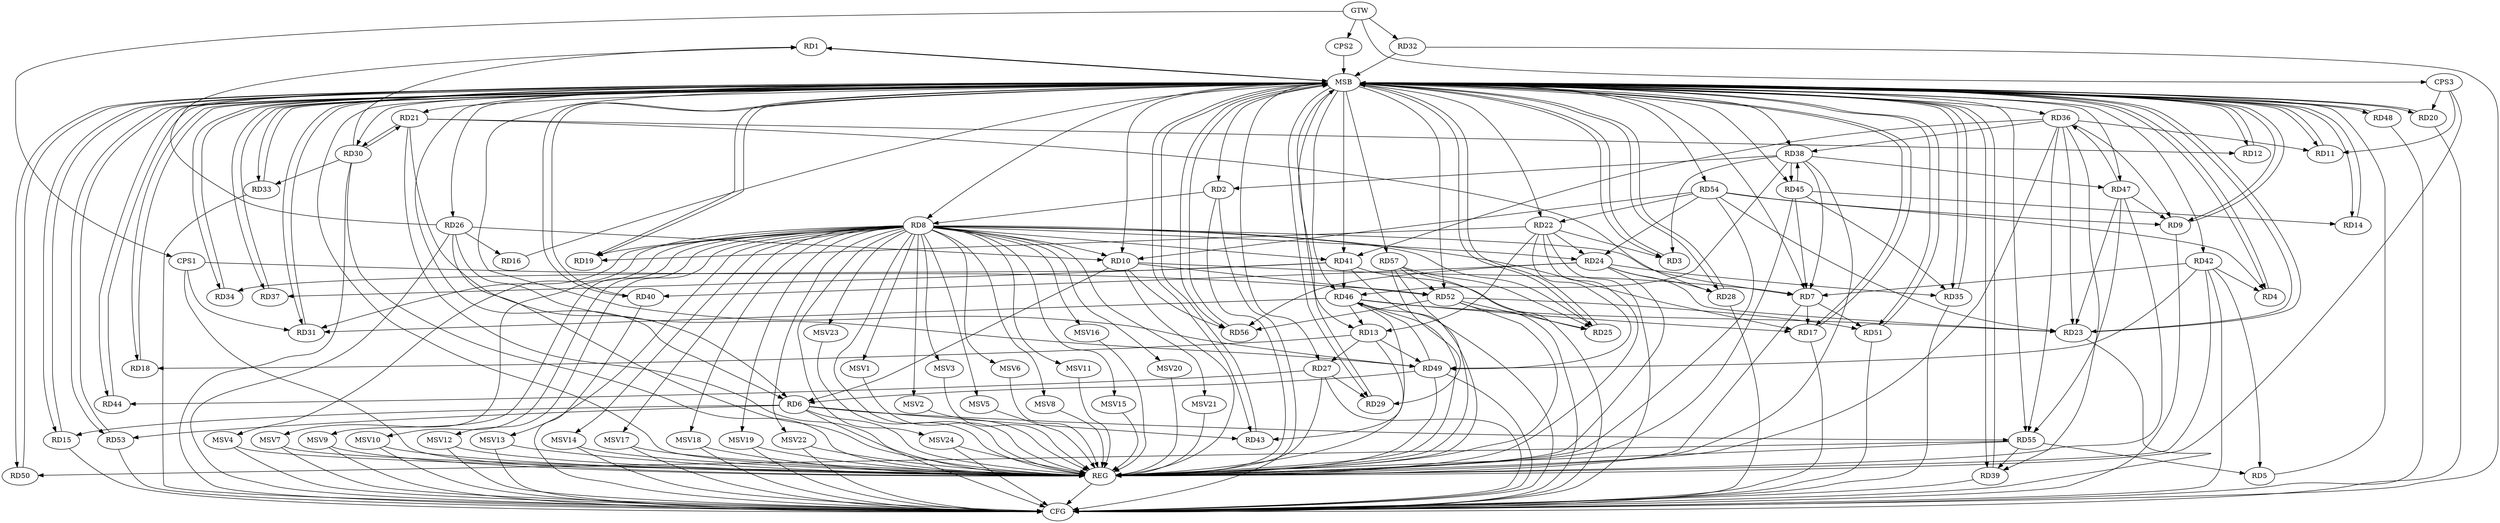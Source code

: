 strict digraph G {
  RD1 [ label="RD1" ];
  RD2 [ label="RD2" ];
  RD3 [ label="RD3" ];
  RD4 [ label="RD4" ];
  RD5 [ label="RD5" ];
  RD6 [ label="RD6" ];
  RD7 [ label="RD7" ];
  RD8 [ label="RD8" ];
  RD9 [ label="RD9" ];
  RD10 [ label="RD10" ];
  RD11 [ label="RD11" ];
  RD12 [ label="RD12" ];
  RD13 [ label="RD13" ];
  RD14 [ label="RD14" ];
  RD15 [ label="RD15" ];
  RD16 [ label="RD16" ];
  RD17 [ label="RD17" ];
  RD18 [ label="RD18" ];
  RD19 [ label="RD19" ];
  RD20 [ label="RD20" ];
  RD21 [ label="RD21" ];
  RD22 [ label="RD22" ];
  RD23 [ label="RD23" ];
  RD24 [ label="RD24" ];
  RD25 [ label="RD25" ];
  RD26 [ label="RD26" ];
  RD27 [ label="RD27" ];
  RD28 [ label="RD28" ];
  RD29 [ label="RD29" ];
  RD30 [ label="RD30" ];
  RD31 [ label="RD31" ];
  RD32 [ label="RD32" ];
  RD33 [ label="RD33" ];
  RD34 [ label="RD34" ];
  RD35 [ label="RD35" ];
  RD36 [ label="RD36" ];
  RD37 [ label="RD37" ];
  RD38 [ label="RD38" ];
  RD39 [ label="RD39" ];
  RD40 [ label="RD40" ];
  RD41 [ label="RD41" ];
  RD42 [ label="RD42" ];
  RD43 [ label="RD43" ];
  RD44 [ label="RD44" ];
  RD45 [ label="RD45" ];
  RD46 [ label="RD46" ];
  RD47 [ label="RD47" ];
  RD48 [ label="RD48" ];
  RD49 [ label="RD49" ];
  RD50 [ label="RD50" ];
  RD51 [ label="RD51" ];
  RD52 [ label="RD52" ];
  RD53 [ label="RD53" ];
  RD54 [ label="RD54" ];
  RD55 [ label="RD55" ];
  RD56 [ label="RD56" ];
  RD57 [ label="RD57" ];
  CPS1 [ label="CPS1" ];
  CPS2 [ label="CPS2" ];
  CPS3 [ label="CPS3" ];
  GTW [ label="GTW" ];
  REG [ label="REG" ];
  MSB [ label="MSB" ];
  CFG [ label="CFG" ];
  MSV1 [ label="MSV1" ];
  MSV2 [ label="MSV2" ];
  MSV3 [ label="MSV3" ];
  MSV4 [ label="MSV4" ];
  MSV5 [ label="MSV5" ];
  MSV6 [ label="MSV6" ];
  MSV7 [ label="MSV7" ];
  MSV8 [ label="MSV8" ];
  MSV9 [ label="MSV9" ];
  MSV10 [ label="MSV10" ];
  MSV11 [ label="MSV11" ];
  MSV12 [ label="MSV12" ];
  MSV13 [ label="MSV13" ];
  MSV14 [ label="MSV14" ];
  MSV15 [ label="MSV15" ];
  MSV16 [ label="MSV16" ];
  MSV17 [ label="MSV17" ];
  MSV18 [ label="MSV18" ];
  MSV19 [ label="MSV19" ];
  MSV20 [ label="MSV20" ];
  MSV21 [ label="MSV21" ];
  MSV22 [ label="MSV22" ];
  MSV23 [ label="MSV23" ];
  MSV24 [ label="MSV24" ];
  RD26 -> RD1;
  RD30 -> RD1;
  RD2 -> RD8;
  RD38 -> RD2;
  RD22 -> RD3;
  RD38 -> RD3;
  RD42 -> RD4;
  RD54 -> RD4;
  RD42 -> RD5;
  RD55 -> RD5;
  RD10 -> RD6;
  RD6 -> RD15;
  RD21 -> RD6;
  RD6 -> RD43;
  RD49 -> RD6;
  RD6 -> RD53;
  RD6 -> RD55;
  RD8 -> RD7;
  RD10 -> RD7;
  RD7 -> RD17;
  RD38 -> RD7;
  RD42 -> RD7;
  RD45 -> RD7;
  RD7 -> RD51;
  RD8 -> RD10;
  RD8 -> RD17;
  RD8 -> RD19;
  RD8 -> RD24;
  RD8 -> RD25;
  RD8 -> RD31;
  RD8 -> RD41;
  RD36 -> RD9;
  RD47 -> RD9;
  RD54 -> RD9;
  RD26 -> RD10;
  RD10 -> RD52;
  RD54 -> RD10;
  RD10 -> RD56;
  RD36 -> RD11;
  RD21 -> RD12;
  RD13 -> RD18;
  RD22 -> RD13;
  RD13 -> RD27;
  RD46 -> RD13;
  RD13 -> RD49;
  RD45 -> RD14;
  RD26 -> RD16;
  RD46 -> RD17;
  RD22 -> RD19;
  RD21 -> RD28;
  RD21 -> RD30;
  RD30 -> RD21;
  RD22 -> RD24;
  RD22 -> RD49;
  RD54 -> RD22;
  RD24 -> RD23;
  RD36 -> RD23;
  RD46 -> RD23;
  RD47 -> RD23;
  RD54 -> RD23;
  RD24 -> RD28;
  RD24 -> RD35;
  RD24 -> RD40;
  RD54 -> RD24;
  RD24 -> RD56;
  RD41 -> RD25;
  RD52 -> RD25;
  RD57 -> RD25;
  RD26 -> RD49;
  RD27 -> RD29;
  RD27 -> RD44;
  RD57 -> RD29;
  RD30 -> RD33;
  RD46 -> RD31;
  RD41 -> RD34;
  RD45 -> RD35;
  RD36 -> RD38;
  RD36 -> RD39;
  RD36 -> RD41;
  RD47 -> RD36;
  RD36 -> RD55;
  RD41 -> RD37;
  RD38 -> RD45;
  RD45 -> RD38;
  RD38 -> RD46;
  RD38 -> RD47;
  RD55 -> RD39;
  RD41 -> RD46;
  RD42 -> RD49;
  RD46 -> RD43;
  RD49 -> RD46;
  RD47 -> RD55;
  RD55 -> RD50;
  RD52 -> RD51;
  RD52 -> RD56;
  RD57 -> RD52;
  CPS1 -> RD31;
  CPS1 -> RD52;
  CPS3 -> RD20;
  CPS3 -> RD11;
  GTW -> RD32;
  GTW -> CPS1;
  GTW -> CPS2;
  GTW -> CPS3;
  RD2 -> REG;
  RD6 -> REG;
  RD7 -> REG;
  RD8 -> REG;
  RD10 -> REG;
  RD13 -> REG;
  RD21 -> REG;
  RD22 -> REG;
  RD24 -> REG;
  RD26 -> REG;
  RD27 -> REG;
  RD30 -> REG;
  RD36 -> REG;
  RD38 -> REG;
  RD41 -> REG;
  RD42 -> REG;
  RD45 -> REG;
  RD46 -> REG;
  RD47 -> REG;
  RD49 -> REG;
  RD52 -> REG;
  RD54 -> REG;
  RD55 -> REG;
  RD57 -> REG;
  CPS1 -> REG;
  CPS3 -> REG;
  RD1 -> MSB;
  MSB -> RD2;
  MSB -> RD17;
  MSB -> RD36;
  MSB -> RD43;
  MSB -> RD49;
  MSB -> REG;
  RD3 -> MSB;
  MSB -> RD9;
  MSB -> RD27;
  RD4 -> MSB;
  MSB -> RD6;
  MSB -> RD7;
  MSB -> RD10;
  MSB -> RD12;
  MSB -> RD25;
  MSB -> RD33;
  MSB -> RD40;
  MSB -> RD46;
  RD5 -> MSB;
  MSB -> RD4;
  MSB -> RD44;
  MSB -> RD55;
  MSB -> RD56;
  RD9 -> MSB;
  MSB -> RD8;
  MSB -> RD47;
  RD11 -> MSB;
  MSB -> RD14;
  MSB -> RD18;
  MSB -> RD23;
  MSB -> RD34;
  RD12 -> MSB;
  MSB -> RD29;
  MSB -> RD45;
  MSB -> RD52;
  MSB -> RD54;
  MSB -> RD57;
  RD14 -> MSB;
  MSB -> RD28;
  MSB -> RD30;
  MSB -> RD38;
  MSB -> RD42;
  RD15 -> MSB;
  MSB -> RD19;
  MSB -> RD26;
  MSB -> RD41;
  RD16 -> MSB;
  MSB -> RD20;
  RD17 -> MSB;
  MSB -> RD1;
  MSB -> RD13;
  MSB -> RD39;
  RD18 -> MSB;
  RD19 -> MSB;
  RD20 -> MSB;
  MSB -> RD11;
  MSB -> RD22;
  RD23 -> MSB;
  RD25 -> MSB;
  RD28 -> MSB;
  MSB -> RD21;
  MSB -> RD31;
  MSB -> RD50;
  RD29 -> MSB;
  RD31 -> MSB;
  RD32 -> MSB;
  MSB -> RD53;
  RD33 -> MSB;
  RD34 -> MSB;
  RD35 -> MSB;
  MSB -> RD37;
  RD37 -> MSB;
  RD39 -> MSB;
  RD40 -> MSB;
  RD43 -> MSB;
  MSB -> RD48;
  RD44 -> MSB;
  MSB -> RD51;
  RD48 -> MSB;
  RD50 -> MSB;
  MSB -> RD3;
  RD51 -> MSB;
  MSB -> RD15;
  MSB -> RD35;
  RD53 -> MSB;
  RD56 -> MSB;
  CPS2 -> MSB;
  RD6 -> CFG;
  RD27 -> CFG;
  RD28 -> CFG;
  RD2 -> CFG;
  RD32 -> CFG;
  RD53 -> CFG;
  RD15 -> CFG;
  RD40 -> CFG;
  RD49 -> CFG;
  RD39 -> CFG;
  RD30 -> CFG;
  RD46 -> CFG;
  RD20 -> CFG;
  RD9 -> CFG;
  RD35 -> CFG;
  RD33 -> CFG;
  RD48 -> CFG;
  RD17 -> CFG;
  RD42 -> CFG;
  RD23 -> CFG;
  RD22 -> CFG;
  RD57 -> CFG;
  RD26 -> CFG;
  RD52 -> CFG;
  RD51 -> CFG;
  REG -> CFG;
  RD8 -> MSV1;
  RD8 -> MSV2;
  RD8 -> MSV3;
  RD8 -> MSV4;
  RD8 -> MSV5;
  MSV1 -> REG;
  MSV2 -> REG;
  MSV3 -> REG;
  MSV4 -> REG;
  MSV4 -> CFG;
  MSV5 -> REG;
  RD8 -> MSV6;
  RD8 -> MSV7;
  MSV6 -> REG;
  MSV7 -> REG;
  MSV7 -> CFG;
  RD8 -> MSV8;
  MSV8 -> REG;
  RD8 -> MSV9;
  RD8 -> MSV10;
  RD8 -> MSV11;
  MSV9 -> REG;
  MSV9 -> CFG;
  MSV10 -> REG;
  MSV10 -> CFG;
  MSV11 -> REG;
  RD8 -> MSV12;
  MSV12 -> REG;
  MSV12 -> CFG;
  RD8 -> MSV13;
  RD8 -> MSV14;
  RD8 -> MSV15;
  RD8 -> MSV16;
  MSV13 -> REG;
  MSV13 -> CFG;
  MSV14 -> REG;
  MSV14 -> CFG;
  MSV15 -> REG;
  MSV16 -> REG;
  RD8 -> MSV17;
  MSV17 -> REG;
  MSV17 -> CFG;
  RD8 -> MSV18;
  MSV18 -> REG;
  MSV18 -> CFG;
  RD8 -> MSV19;
  RD8 -> MSV20;
  RD8 -> MSV21;
  MSV19 -> REG;
  MSV19 -> CFG;
  MSV20 -> REG;
  MSV21 -> REG;
  RD8 -> MSV22;
  MSV22 -> REG;
  MSV22 -> CFG;
  RD8 -> MSV23;
  RD8 -> MSV24;
  MSV23 -> REG;
  MSV24 -> REG;
  MSV24 -> CFG;
}
